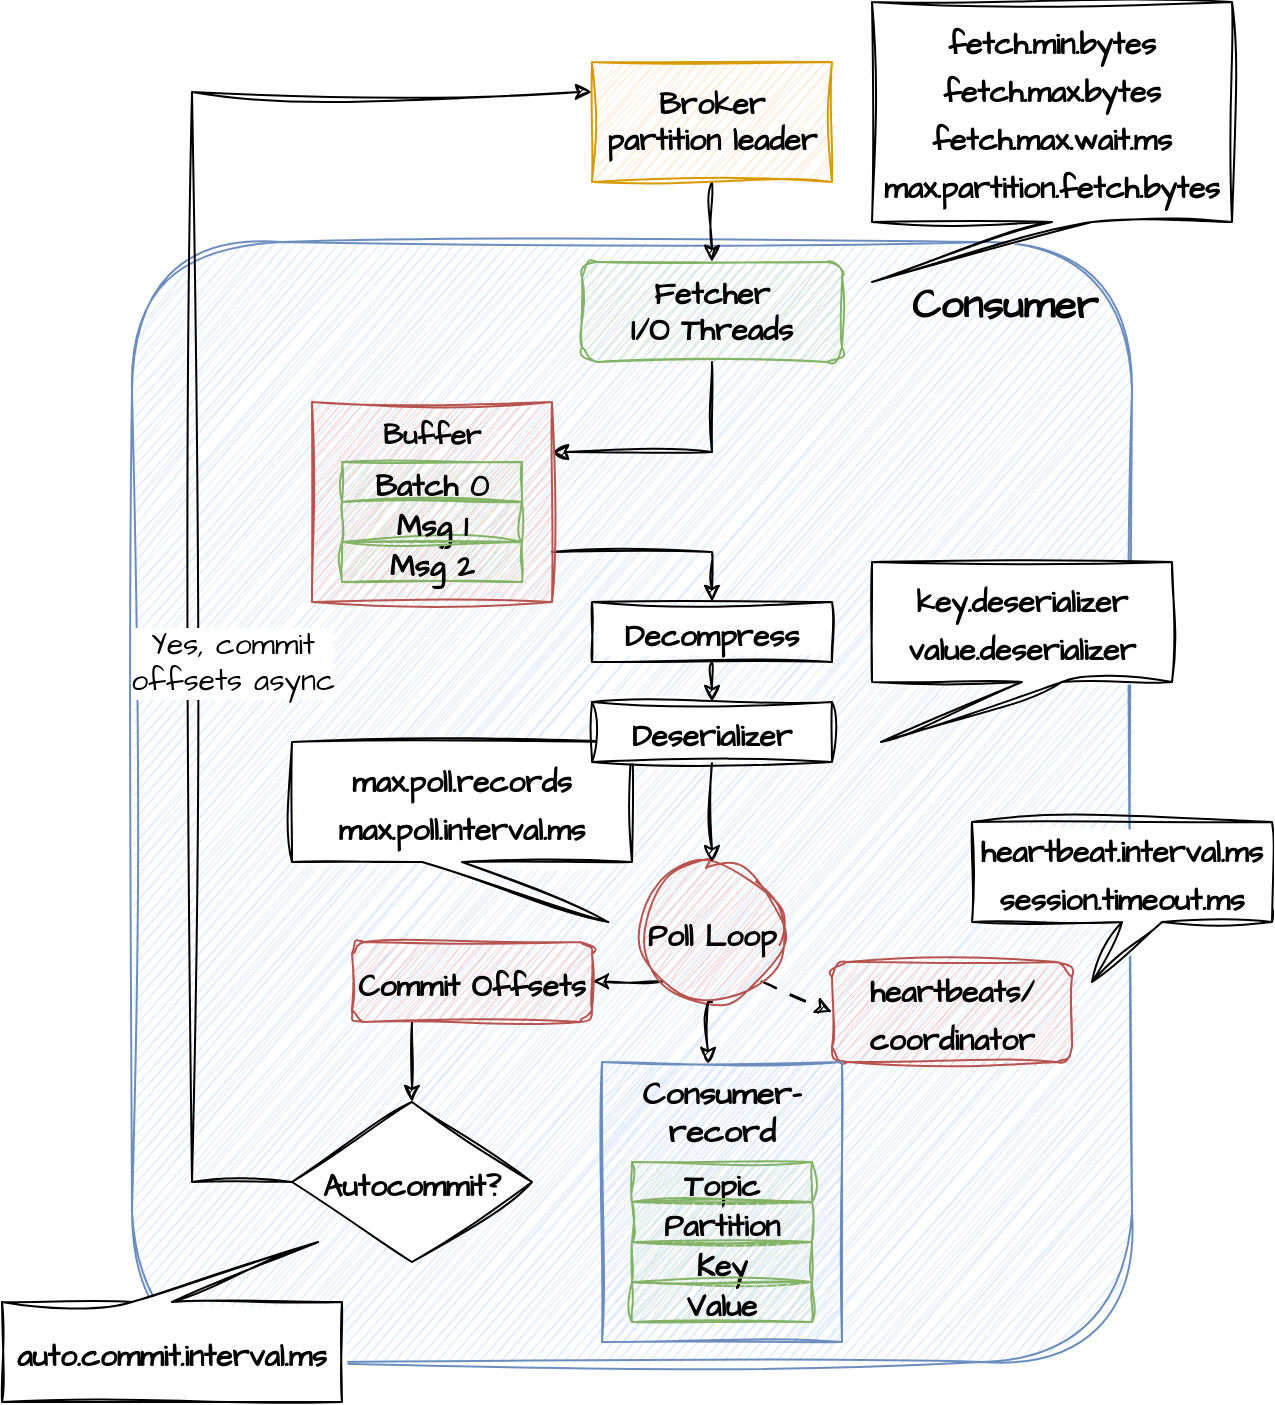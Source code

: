 <mxfile version="22.0.0" type="device">
  <diagram name="Page-1" id="8qvB_9sq89t2j3HArEeK">
    <mxGraphModel dx="792" dy="2356" grid="1" gridSize="10" guides="1" tooltips="1" connect="1" arrows="1" fold="1" page="1" pageScale="1" pageWidth="827" pageHeight="1169" math="0" shadow="0">
      <root>
        <mxCell id="0" />
        <mxCell id="1" parent="0" />
        <mxCell id="rBdYMdtnPIlfztzkr9gN-1" value="&lt;b&gt;Consumer&lt;/b&gt;" style="rounded=1;whiteSpace=wrap;html=1;sketch=1;hachureGap=4;jiggle=2;curveFitting=1;fontFamily=Architects Daughter;fontSource=https%3A%2F%2Ffonts.googleapis.com%2Fcss%3Ffamily%3DArchitects%2BDaughter;fontSize=20;fillColor=#dae8fc;strokeColor=#6c8ebf;horizontal=1;align=right;verticalAlign=top;spacingRight=15;spacingTop=13;" vertex="1" parent="1">
          <mxGeometry x="100" y="80" width="500" height="560" as="geometry" />
        </mxCell>
        <mxCell id="rBdYMdtnPIlfztzkr9gN-4" style="rounded=0;sketch=1;hachureGap=4;jiggle=2;curveFitting=1;orthogonalLoop=1;jettySize=auto;html=1;exitX=1;exitY=1;exitDx=0;exitDy=0;entryX=0;entryY=0.5;entryDx=0;entryDy=0;fontFamily=Architects Daughter;fontSource=https%3A%2F%2Ffonts.googleapis.com%2Fcss%3Ffamily%3DArchitects%2BDaughter;fontSize=16;dashed=1;dashPattern=8 8;" edge="1" parent="1" source="rBdYMdtnPIlfztzkr9gN-2" target="rBdYMdtnPIlfztzkr9gN-3">
          <mxGeometry relative="1" as="geometry" />
        </mxCell>
        <mxCell id="rBdYMdtnPIlfztzkr9gN-50" style="edgeStyle=orthogonalEdgeStyle;rounded=0;sketch=1;hachureGap=4;jiggle=2;curveFitting=1;orthogonalLoop=1;jettySize=auto;html=1;exitX=0;exitY=1;exitDx=0;exitDy=0;entryX=1;entryY=0.5;entryDx=0;entryDy=0;fontFamily=Architects Daughter;fontSource=https%3A%2F%2Ffonts.googleapis.com%2Fcss%3Ffamily%3DArchitects%2BDaughter;fontSize=16;" edge="1" parent="1" source="rBdYMdtnPIlfztzkr9gN-2" target="rBdYMdtnPIlfztzkr9gN-8">
          <mxGeometry relative="1" as="geometry" />
        </mxCell>
        <mxCell id="rBdYMdtnPIlfztzkr9gN-2" value="&lt;b&gt;&lt;font style=&quot;font-size: 15px;&quot;&gt;Poll Loop&lt;/font&gt;&lt;/b&gt;" style="ellipse;whiteSpace=wrap;html=1;aspect=fixed;sketch=1;hachureGap=4;jiggle=2;curveFitting=1;fontFamily=Architects Daughter;fontSource=https%3A%2F%2Ffonts.googleapis.com%2Fcss%3Ffamily%3DArchitects%2BDaughter;fontSize=20;fillColor=#f8cecc;strokeColor=#b85450;" vertex="1" parent="1">
          <mxGeometry x="355" y="390" width="70" height="70" as="geometry" />
        </mxCell>
        <mxCell id="rBdYMdtnPIlfztzkr9gN-3" value="&lt;b style=&quot;font-size: 15px;&quot;&gt;heartbeats/&lt;br&gt;coordinator&lt;/b&gt;" style="rounded=1;whiteSpace=wrap;html=1;sketch=1;hachureGap=4;jiggle=2;curveFitting=1;fontFamily=Architects Daughter;fontSource=https%3A%2F%2Ffonts.googleapis.com%2Fcss%3Ffamily%3DArchitects%2BDaughter;fontSize=20;fillColor=#f8cecc;strokeColor=#b85450;" vertex="1" parent="1">
          <mxGeometry x="450" y="440" width="120" height="50" as="geometry" />
        </mxCell>
        <mxCell id="rBdYMdtnPIlfztzkr9gN-5" value="&lt;font style=&quot;font-size: 15px;&quot;&gt;&lt;b&gt;heartbeat.interval.ms&lt;br&gt;session.timeout.ms&lt;/b&gt;&lt;/font&gt;" style="shape=callout;whiteSpace=wrap;html=1;perimeter=calloutPerimeter;sketch=1;hachureGap=4;jiggle=2;curveFitting=1;fontFamily=Architects Daughter;fontSource=https%3A%2F%2Ffonts.googleapis.com%2Fcss%3Ffamily%3DArchitects%2BDaughter;fontSize=20;position2=0.4;" vertex="1" parent="1">
          <mxGeometry x="520" y="370" width="150" height="80" as="geometry" />
        </mxCell>
        <mxCell id="rBdYMdtnPIlfztzkr9gN-11" style="rounded=0;sketch=1;hachureGap=4;jiggle=2;curveFitting=1;orthogonalLoop=1;jettySize=auto;html=1;exitX=0.25;exitY=1;exitDx=0;exitDy=0;entryX=0.5;entryY=0;entryDx=0;entryDy=0;fontFamily=Architects Daughter;fontSource=https%3A%2F%2Ffonts.googleapis.com%2Fcss%3Ffamily%3DArchitects%2BDaughter;fontSize=16;" edge="1" parent="1" source="rBdYMdtnPIlfztzkr9gN-8" target="rBdYMdtnPIlfztzkr9gN-10">
          <mxGeometry relative="1" as="geometry" />
        </mxCell>
        <mxCell id="rBdYMdtnPIlfztzkr9gN-8" value="&lt;b&gt;&lt;font style=&quot;font-size: 15px;&quot;&gt;Commit Offsets&lt;/font&gt;&lt;/b&gt;" style="rounded=1;whiteSpace=wrap;html=1;sketch=1;hachureGap=4;jiggle=2;curveFitting=1;fontFamily=Architects Daughter;fontSource=https%3A%2F%2Ffonts.googleapis.com%2Fcss%3Ffamily%3DArchitects%2BDaughter;fontSize=20;fillColor=#f8cecc;strokeColor=#b85450;" vertex="1" parent="1">
          <mxGeometry x="210" y="430" width="120" height="40" as="geometry" />
        </mxCell>
        <mxCell id="rBdYMdtnPIlfztzkr9gN-52" style="edgeStyle=orthogonalEdgeStyle;rounded=0;sketch=1;hachureGap=4;jiggle=2;curveFitting=1;orthogonalLoop=1;jettySize=auto;html=1;exitX=0;exitY=0.5;exitDx=0;exitDy=0;entryX=0;entryY=0.25;entryDx=0;entryDy=0;fontFamily=Architects Daughter;fontSource=https%3A%2F%2Ffonts.googleapis.com%2Fcss%3Ffamily%3DArchitects%2BDaughter;fontSize=16;" edge="1" parent="1" source="rBdYMdtnPIlfztzkr9gN-10" target="rBdYMdtnPIlfztzkr9gN-16">
          <mxGeometry relative="1" as="geometry">
            <Array as="points">
              <mxPoint x="130" y="550" />
              <mxPoint x="130" y="5" />
            </Array>
          </mxGeometry>
        </mxCell>
        <mxCell id="rBdYMdtnPIlfztzkr9gN-53" value="Yes, commit &lt;br&gt;offsets async" style="edgeLabel;html=1;align=center;verticalAlign=middle;resizable=0;points=[];fontSize=15;fontFamily=Architects Daughter;" vertex="1" connectable="0" parent="rBdYMdtnPIlfztzkr9gN-52">
          <mxGeometry x="-0.376" y="-5" relative="1" as="geometry">
            <mxPoint x="15" y="-62" as="offset" />
          </mxGeometry>
        </mxCell>
        <mxCell id="rBdYMdtnPIlfztzkr9gN-10" value="&lt;font style=&quot;font-size: 15px;&quot;&gt;Autocommit?&lt;/font&gt;" style="rhombus;whiteSpace=wrap;html=1;sketch=1;hachureGap=4;jiggle=2;curveFitting=1;fontFamily=Architects Daughter;fontSource=https%3A%2F%2Ffonts.googleapis.com%2Fcss%3Ffamily%3DArchitects%2BDaughter;fontSize=20;fontStyle=1" vertex="1" parent="1">
          <mxGeometry x="180" y="510" width="120" height="80" as="geometry" />
        </mxCell>
        <mxCell id="rBdYMdtnPIlfztzkr9gN-13" value="&lt;span style=&quot;font-size: 15px;&quot;&gt;&lt;b&gt;auto.commit.interval.ms&lt;/b&gt;&lt;/span&gt;" style="shape=callout;whiteSpace=wrap;html=1;perimeter=calloutPerimeter;sketch=1;hachureGap=4;jiggle=2;curveFitting=1;fontFamily=Architects Daughter;fontSource=https%3A%2F%2Ffonts.googleapis.com%2Fcss%3Ffamily%3DArchitects%2BDaughter;fontSize=20;position2=0.07;flipH=1;flipV=1;" vertex="1" parent="1">
          <mxGeometry x="35" y="580" width="170" height="80" as="geometry" />
        </mxCell>
        <mxCell id="rBdYMdtnPIlfztzkr9gN-14" value="&lt;span style=&quot;font-size: 15px;&quot;&gt;&lt;b&gt;max.poll.records&lt;br&gt;max.poll.interval.ms&lt;/b&gt;&lt;/span&gt;" style="shape=callout;whiteSpace=wrap;html=1;perimeter=calloutPerimeter;sketch=1;hachureGap=4;jiggle=2;curveFitting=1;fontFamily=Architects Daughter;fontSource=https%3A%2F%2Ffonts.googleapis.com%2Fcss%3Ffamily%3DArchitects%2BDaughter;fontSize=20;position2=0.07;flipH=1;flipV=0;" vertex="1" parent="1">
          <mxGeometry x="180" y="330" width="170" height="90" as="geometry" />
        </mxCell>
        <mxCell id="rBdYMdtnPIlfztzkr9gN-23" style="edgeStyle=orthogonalEdgeStyle;rounded=0;sketch=1;hachureGap=4;jiggle=2;curveFitting=1;orthogonalLoop=1;jettySize=auto;html=1;exitX=0.5;exitY=1;exitDx=0;exitDy=0;entryX=0.5;entryY=0;entryDx=0;entryDy=0;fontFamily=Architects Daughter;fontSource=https%3A%2F%2Ffonts.googleapis.com%2Fcss%3Ffamily%3DArchitects%2BDaughter;fontSize=16;" edge="1" parent="1" source="rBdYMdtnPIlfztzkr9gN-16" target="rBdYMdtnPIlfztzkr9gN-21">
          <mxGeometry relative="1" as="geometry" />
        </mxCell>
        <mxCell id="rBdYMdtnPIlfztzkr9gN-16" value="&lt;b style=&quot;font-size: 15px;&quot;&gt;Broker&lt;br style=&quot;font-size: 15px;&quot;&gt;partition leader&lt;br style=&quot;font-size: 15px;&quot;&gt;&lt;/b&gt;" style="rounded=0;whiteSpace=wrap;html=1;sketch=1;hachureGap=4;jiggle=2;curveFitting=1;fontFamily=Architects Daughter;fontSource=https%3A%2F%2Ffonts.googleapis.com%2Fcss%3Ffamily%3DArchitects%2BDaughter;fontSize=15;fillColor=#ffe6cc;strokeColor=#d79b00;" vertex="1" parent="1">
          <mxGeometry x="330" y="-10" width="120" height="60" as="geometry" />
        </mxCell>
        <mxCell id="rBdYMdtnPIlfztzkr9gN-32" style="edgeStyle=orthogonalEdgeStyle;rounded=0;sketch=1;hachureGap=4;jiggle=2;curveFitting=1;orthogonalLoop=1;jettySize=auto;html=1;exitX=0.5;exitY=1;exitDx=0;exitDy=0;entryX=1;entryY=0.25;entryDx=0;entryDy=0;fontFamily=Architects Daughter;fontSource=https%3A%2F%2Ffonts.googleapis.com%2Fcss%3Ffamily%3DArchitects%2BDaughter;fontSize=16;" edge="1" parent="1" source="rBdYMdtnPIlfztzkr9gN-21" target="rBdYMdtnPIlfztzkr9gN-25">
          <mxGeometry relative="1" as="geometry" />
        </mxCell>
        <mxCell id="rBdYMdtnPIlfztzkr9gN-21" value="Fetcher&lt;br&gt;I/O Threads" style="rounded=1;whiteSpace=wrap;html=1;sketch=1;hachureGap=4;jiggle=2;curveFitting=1;fontFamily=Architects Daughter;fontSource=https%3A%2F%2Ffonts.googleapis.com%2Fcss%3Ffamily%3DArchitects%2BDaughter;fontSize=15;fontStyle=1;fillColor=#d5e8d4;strokeColor=#82b366;" vertex="1" parent="1">
          <mxGeometry x="325" y="90" width="130" height="50" as="geometry" />
        </mxCell>
        <mxCell id="rBdYMdtnPIlfztzkr9gN-24" value="&lt;span style=&quot;font-size: 15px;&quot;&gt;&lt;b&gt;fetch.min.bytes&lt;br&gt;fetch.max.bytes&lt;br&gt;fetch.max.wait.ms&lt;br&gt;max.partition.fetch.bytes&lt;br&gt;&lt;/b&gt;&lt;/span&gt;" style="shape=callout;whiteSpace=wrap;html=1;perimeter=calloutPerimeter;sketch=1;hachureGap=4;jiggle=2;curveFitting=1;fontFamily=Architects Daughter;fontSource=https%3A%2F%2Ffonts.googleapis.com%2Fcss%3Ffamily%3DArchitects%2BDaughter;fontSize=20;position2=0;flipH=0;" vertex="1" parent="1">
          <mxGeometry x="470" y="-40" width="180" height="140" as="geometry" />
        </mxCell>
        <mxCell id="rBdYMdtnPIlfztzkr9gN-35" style="edgeStyle=orthogonalEdgeStyle;rounded=0;sketch=1;hachureGap=4;jiggle=2;curveFitting=1;orthogonalLoop=1;jettySize=auto;html=1;exitX=1;exitY=0.75;exitDx=0;exitDy=0;entryX=0.5;entryY=0;entryDx=0;entryDy=0;fontFamily=Architects Daughter;fontSource=https%3A%2F%2Ffonts.googleapis.com%2Fcss%3Ffamily%3DArchitects%2BDaughter;fontSize=16;" edge="1" parent="1" source="rBdYMdtnPIlfztzkr9gN-25" target="rBdYMdtnPIlfztzkr9gN-34">
          <mxGeometry relative="1" as="geometry" />
        </mxCell>
        <mxCell id="rBdYMdtnPIlfztzkr9gN-25" value="&lt;b style=&quot;font-size: 14px;&quot;&gt;Buffer&lt;br&gt;&lt;/b&gt;" style="rounded=0;whiteSpace=wrap;html=1;sketch=1;hachureGap=4;jiggle=2;curveFitting=1;fontFamily=Architects Daughter;fontSource=https%3A%2F%2Ffonts.googleapis.com%2Fcss%3Ffamily%3DArchitects%2BDaughter;fontSize=16;verticalAlign=top;fillColor=#f8cecc;strokeColor=#b85450;" vertex="1" parent="1">
          <mxGeometry x="190" y="160" width="120" height="100" as="geometry" />
        </mxCell>
        <mxCell id="rBdYMdtnPIlfztzkr9gN-26" value="&lt;b&gt;&lt;font style=&quot;font-size: 15px;&quot;&gt;Batch 0&lt;/font&gt;&lt;/b&gt;" style="rounded=0;whiteSpace=wrap;html=1;sketch=1;hachureGap=4;jiggle=2;curveFitting=1;fontFamily=Architects Daughter;fontSource=https%3A%2F%2Ffonts.googleapis.com%2Fcss%3Ffamily%3DArchitects%2BDaughter;fontSize=20;fillColor=#d5e8d4;strokeColor=#82b366;" vertex="1" parent="1">
          <mxGeometry x="205" y="190" width="90" height="20" as="geometry" />
        </mxCell>
        <mxCell id="rBdYMdtnPIlfztzkr9gN-27" value="&lt;span style=&quot;font-size: 15px;&quot;&gt;&lt;b&gt;Msg 1&lt;/b&gt;&lt;/span&gt;" style="rounded=0;whiteSpace=wrap;html=1;sketch=1;hachureGap=4;jiggle=2;curveFitting=1;fontFamily=Architects Daughter;fontSource=https%3A%2F%2Ffonts.googleapis.com%2Fcss%3Ffamily%3DArchitects%2BDaughter;fontSize=20;fillColor=#d5e8d4;strokeColor=#82b366;" vertex="1" parent="1">
          <mxGeometry x="205" y="210" width="90" height="20" as="geometry" />
        </mxCell>
        <mxCell id="rBdYMdtnPIlfztzkr9gN-28" value="&lt;span style=&quot;font-size: 15px;&quot;&gt;&lt;b&gt;Msg 2&lt;/b&gt;&lt;/span&gt;" style="rounded=0;whiteSpace=wrap;html=1;sketch=1;hachureGap=4;jiggle=2;curveFitting=1;fontFamily=Architects Daughter;fontSource=https%3A%2F%2Ffonts.googleapis.com%2Fcss%3Ffamily%3DArchitects%2BDaughter;fontSize=20;fillColor=#d5e8d4;strokeColor=#82b366;" vertex="1" parent="1">
          <mxGeometry x="205" y="230" width="90" height="20" as="geometry" />
        </mxCell>
        <mxCell id="rBdYMdtnPIlfztzkr9gN-39" style="edgeStyle=orthogonalEdgeStyle;rounded=0;sketch=1;hachureGap=4;jiggle=2;curveFitting=1;orthogonalLoop=1;jettySize=auto;html=1;exitX=0.5;exitY=1;exitDx=0;exitDy=0;entryX=0.5;entryY=0;entryDx=0;entryDy=0;fontFamily=Architects Daughter;fontSource=https%3A%2F%2Ffonts.googleapis.com%2Fcss%3Ffamily%3DArchitects%2BDaughter;fontSize=16;" edge="1" parent="1" source="rBdYMdtnPIlfztzkr9gN-33" target="rBdYMdtnPIlfztzkr9gN-2">
          <mxGeometry relative="1" as="geometry" />
        </mxCell>
        <mxCell id="rBdYMdtnPIlfztzkr9gN-33" value="&lt;b&gt;&lt;font style=&quot;font-size: 15px;&quot;&gt;Deserializer&lt;/font&gt;&lt;/b&gt;" style="rounded=0;whiteSpace=wrap;html=1;sketch=1;hachureGap=4;jiggle=2;curveFitting=1;fontFamily=Architects Daughter;fontSource=https%3A%2F%2Ffonts.googleapis.com%2Fcss%3Ffamily%3DArchitects%2BDaughter;fontSize=20;" vertex="1" parent="1">
          <mxGeometry x="330" y="310" width="120" height="30" as="geometry" />
        </mxCell>
        <mxCell id="rBdYMdtnPIlfztzkr9gN-37" style="edgeStyle=orthogonalEdgeStyle;rounded=0;sketch=1;hachureGap=4;jiggle=2;curveFitting=1;orthogonalLoop=1;jettySize=auto;html=1;exitX=0.5;exitY=1;exitDx=0;exitDy=0;entryX=0.5;entryY=0;entryDx=0;entryDy=0;fontFamily=Architects Daughter;fontSource=https%3A%2F%2Ffonts.googleapis.com%2Fcss%3Ffamily%3DArchitects%2BDaughter;fontSize=16;" edge="1" parent="1" source="rBdYMdtnPIlfztzkr9gN-34" target="rBdYMdtnPIlfztzkr9gN-33">
          <mxGeometry relative="1" as="geometry" />
        </mxCell>
        <mxCell id="rBdYMdtnPIlfztzkr9gN-34" value="&lt;b&gt;&lt;font style=&quot;font-size: 15px;&quot;&gt;Decompress&lt;/font&gt;&lt;/b&gt;" style="rounded=0;whiteSpace=wrap;html=1;sketch=1;hachureGap=4;jiggle=2;curveFitting=1;fontFamily=Architects Daughter;fontSource=https%3A%2F%2Ffonts.googleapis.com%2Fcss%3Ffamily%3DArchitects%2BDaughter;fontSize=20;" vertex="1" parent="1">
          <mxGeometry x="330" y="260" width="120" height="30" as="geometry" />
        </mxCell>
        <mxCell id="rBdYMdtnPIlfztzkr9gN-38" value="&lt;span style=&quot;font-size: 15px;&quot;&gt;&lt;b&gt;key.deserializer&lt;br&gt;&lt;/b&gt;&lt;/span&gt;&lt;b style=&quot;border-color: var(--border-color); font-size: 15px;&quot;&gt;value.deserializer&lt;/b&gt;" style="shape=callout;whiteSpace=wrap;html=1;perimeter=calloutPerimeter;sketch=1;hachureGap=4;jiggle=2;curveFitting=1;fontFamily=Architects Daughter;fontSource=https%3A%2F%2Ffonts.googleapis.com%2Fcss%3Ffamily%3DArchitects%2BDaughter;fontSize=20;position2=0.03;" vertex="1" parent="1">
          <mxGeometry x="470" y="240" width="150" height="90" as="geometry" />
        </mxCell>
        <mxCell id="rBdYMdtnPIlfztzkr9gN-45" value="&lt;b style=&quot;font-size: 16px;&quot;&gt;Consumer-record&lt;/b&gt;" style="rounded=0;whiteSpace=wrap;html=1;sketch=1;hachureGap=4;jiggle=2;curveFitting=1;fontFamily=Architects Daughter;fontSource=https%3A%2F%2Ffonts.googleapis.com%2Fcss%3Ffamily%3DArchitects%2BDaughter;fontSize=16;verticalAlign=top;fillColor=#dae8fc;strokeColor=#6c8ebf;" vertex="1" parent="1">
          <mxGeometry x="335" y="490" width="120" height="140" as="geometry" />
        </mxCell>
        <mxCell id="rBdYMdtnPIlfztzkr9gN-46" value="&lt;b&gt;&lt;font style=&quot;font-size: 15px;&quot;&gt;Topic&lt;/font&gt;&lt;/b&gt;" style="rounded=0;whiteSpace=wrap;html=1;sketch=1;hachureGap=4;jiggle=2;curveFitting=1;fontFamily=Architects Daughter;fontSource=https%3A%2F%2Ffonts.googleapis.com%2Fcss%3Ffamily%3DArchitects%2BDaughter;fontSize=20;fillColor=#d5e8d4;strokeColor=#82b366;" vertex="1" parent="1">
          <mxGeometry x="350" y="540" width="90" height="20" as="geometry" />
        </mxCell>
        <mxCell id="rBdYMdtnPIlfztzkr9gN-47" value="&lt;span style=&quot;font-size: 15px;&quot;&gt;&lt;b&gt;Partition&lt;/b&gt;&lt;/span&gt;" style="rounded=0;whiteSpace=wrap;html=1;sketch=1;hachureGap=4;jiggle=2;curveFitting=1;fontFamily=Architects Daughter;fontSource=https%3A%2F%2Ffonts.googleapis.com%2Fcss%3Ffamily%3DArchitects%2BDaughter;fontSize=20;fillColor=#d5e8d4;strokeColor=#82b366;" vertex="1" parent="1">
          <mxGeometry x="350" y="560" width="90" height="20" as="geometry" />
        </mxCell>
        <mxCell id="rBdYMdtnPIlfztzkr9gN-48" value="&lt;span style=&quot;font-size: 15px;&quot;&gt;&lt;b&gt;Key&lt;/b&gt;&lt;/span&gt;" style="rounded=0;whiteSpace=wrap;html=1;sketch=1;hachureGap=4;jiggle=2;curveFitting=1;fontFamily=Architects Daughter;fontSource=https%3A%2F%2Ffonts.googleapis.com%2Fcss%3Ffamily%3DArchitects%2BDaughter;fontSize=20;fillColor=#d5e8d4;strokeColor=#82b366;" vertex="1" parent="1">
          <mxGeometry x="350" y="580" width="90" height="20" as="geometry" />
        </mxCell>
        <mxCell id="rBdYMdtnPIlfztzkr9gN-49" value="&lt;span style=&quot;font-size: 15px;&quot;&gt;&lt;b&gt;Value&lt;/b&gt;&lt;/span&gt;" style="rounded=0;whiteSpace=wrap;html=1;sketch=1;hachureGap=4;jiggle=2;curveFitting=1;fontFamily=Architects Daughter;fontSource=https%3A%2F%2Ffonts.googleapis.com%2Fcss%3Ffamily%3DArchitects%2BDaughter;fontSize=20;fillColor=#d5e8d4;strokeColor=#82b366;" vertex="1" parent="1">
          <mxGeometry x="350" y="600" width="90" height="20" as="geometry" />
        </mxCell>
        <mxCell id="rBdYMdtnPIlfztzkr9gN-51" style="edgeStyle=orthogonalEdgeStyle;rounded=0;sketch=1;hachureGap=4;jiggle=2;curveFitting=1;orthogonalLoop=1;jettySize=auto;html=1;exitX=0.5;exitY=1;exitDx=0;exitDy=0;entryX=0.442;entryY=0.007;entryDx=0;entryDy=0;entryPerimeter=0;fontFamily=Architects Daughter;fontSource=https%3A%2F%2Ffonts.googleapis.com%2Fcss%3Ffamily%3DArchitects%2BDaughter;fontSize=16;" edge="1" parent="1" source="rBdYMdtnPIlfztzkr9gN-2" target="rBdYMdtnPIlfztzkr9gN-45">
          <mxGeometry relative="1" as="geometry" />
        </mxCell>
      </root>
    </mxGraphModel>
  </diagram>
</mxfile>

